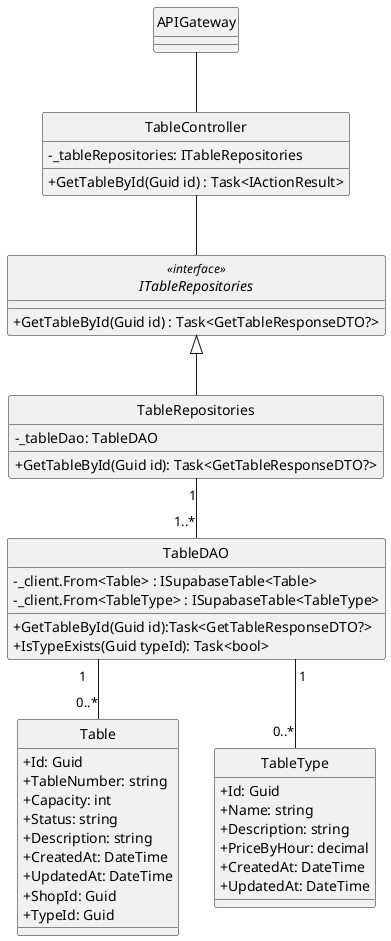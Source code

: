 @startuml
hide circle
skinparam classAttributeIconSize 0
skinparam linetype ortho



class APIGateway {
}
class TableController {
    - _tableRepositories: ITableRepositories
    +  GetTableById(Guid id) : Task<IActionResult> 
}

interface ITableRepositories<<interface>>  {
    + GetTableById(Guid id) : Task<GetTableResponseDTO?> 
}

class TableRepositories {
    - _tableDao: TableDAO
    + GetTableById(Guid id): Task<GetTableResponseDTO?>
}
class TableDAO {
    - _client.From<Table> : ISupabaseTable<Table>
    - _client.From<TableType> : ISupabaseTable<TableType>
    + GetTableById(Guid id):Task<GetTableResponseDTO?> 
    + IsTypeExists(Guid typeId): Task<bool> 
}

class Table {
    + Id: Guid
    + TableNumber: string
    + Capacity: int
    + Status: string
    + Description: string
    + CreatedAt: DateTime
    + UpdatedAt: DateTime
    + ShopId: Guid
    + TypeId: Guid
}
class TableType {
    + Id: Guid
    + Name: string
    + Description: string
    + PriceByHour: decimal
    + CreatedAt: DateTime
    + UpdatedAt: DateTime
}

APIGateway -- TableController
TableController -- ITableRepositories
ITableRepositories <|-- TableRepositories
TableRepositories "1"--"1..*" TableDAO
TableDAO "1"--"0..*" Table
TableDAO "1"--"0..*" TableType


@enduml